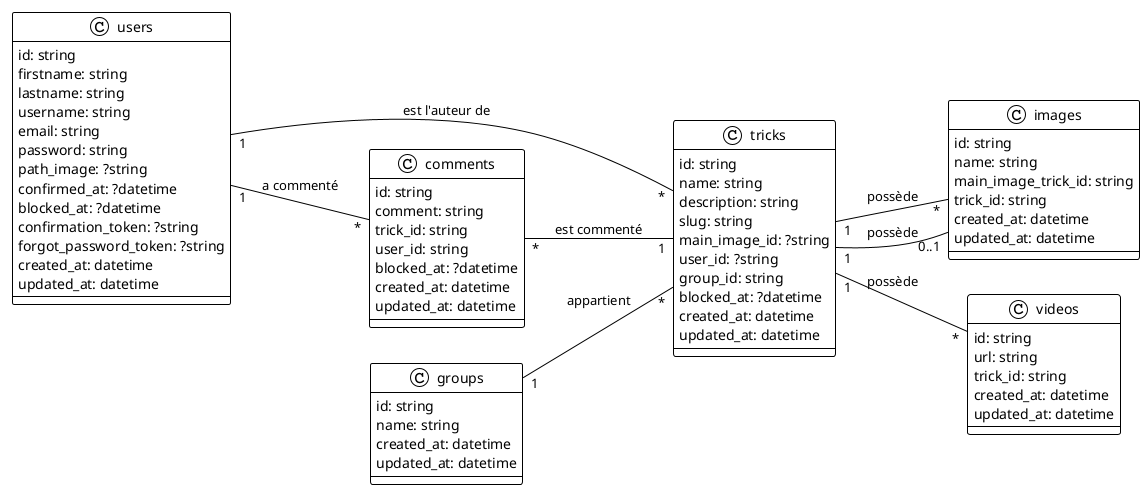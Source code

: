 @startuml

!theme plain
left to right direction

class tricks {
    id: string
    name: string
    description: string
    slug: string
    main_image_id: ?string
    user_id: ?string
    group_id: string
    blocked_at: ?datetime
    created_at: datetime
    updated_at: datetime
}

class images {
    id: string
    name: string
    main_image_trick_id: string
    trick_id: string
    created_at: datetime
    updated_at: datetime
}

class videos {
    id: string
    url: string
    trick_id: string
    created_at: datetime
    updated_at: datetime
}

class comments {
    id: string
    comment: string
    trick_id: string
    user_id: string
    blocked_at: ?datetime
    created_at: datetime
    updated_at: datetime
}

class groups {
    id: string
    name: string
    created_at: datetime
    updated_at: datetime
}

class users {
    id: string
    firstname: string
    lastname: string
    username: string
    email: string
    password: string
    path_image: ?string
    confirmed_at: ?datetime
    blocked_at: ?datetime
    confirmation_token: ?string
    forgot_password_token: ?string
    created_at: datetime
    updated_at: datetime
}

tricks "1" -- "*" images : possède
tricks "1" -- "0..1" images : possède
tricks "1" -- "*" videos : possède
groups "1" -- "*" tricks : appartient
users "1" -- "*" comments : a commenté
comments "*" -- "1" tricks : est commenté
users "1" -- "*" tricks : est l'auteur de

@enduml